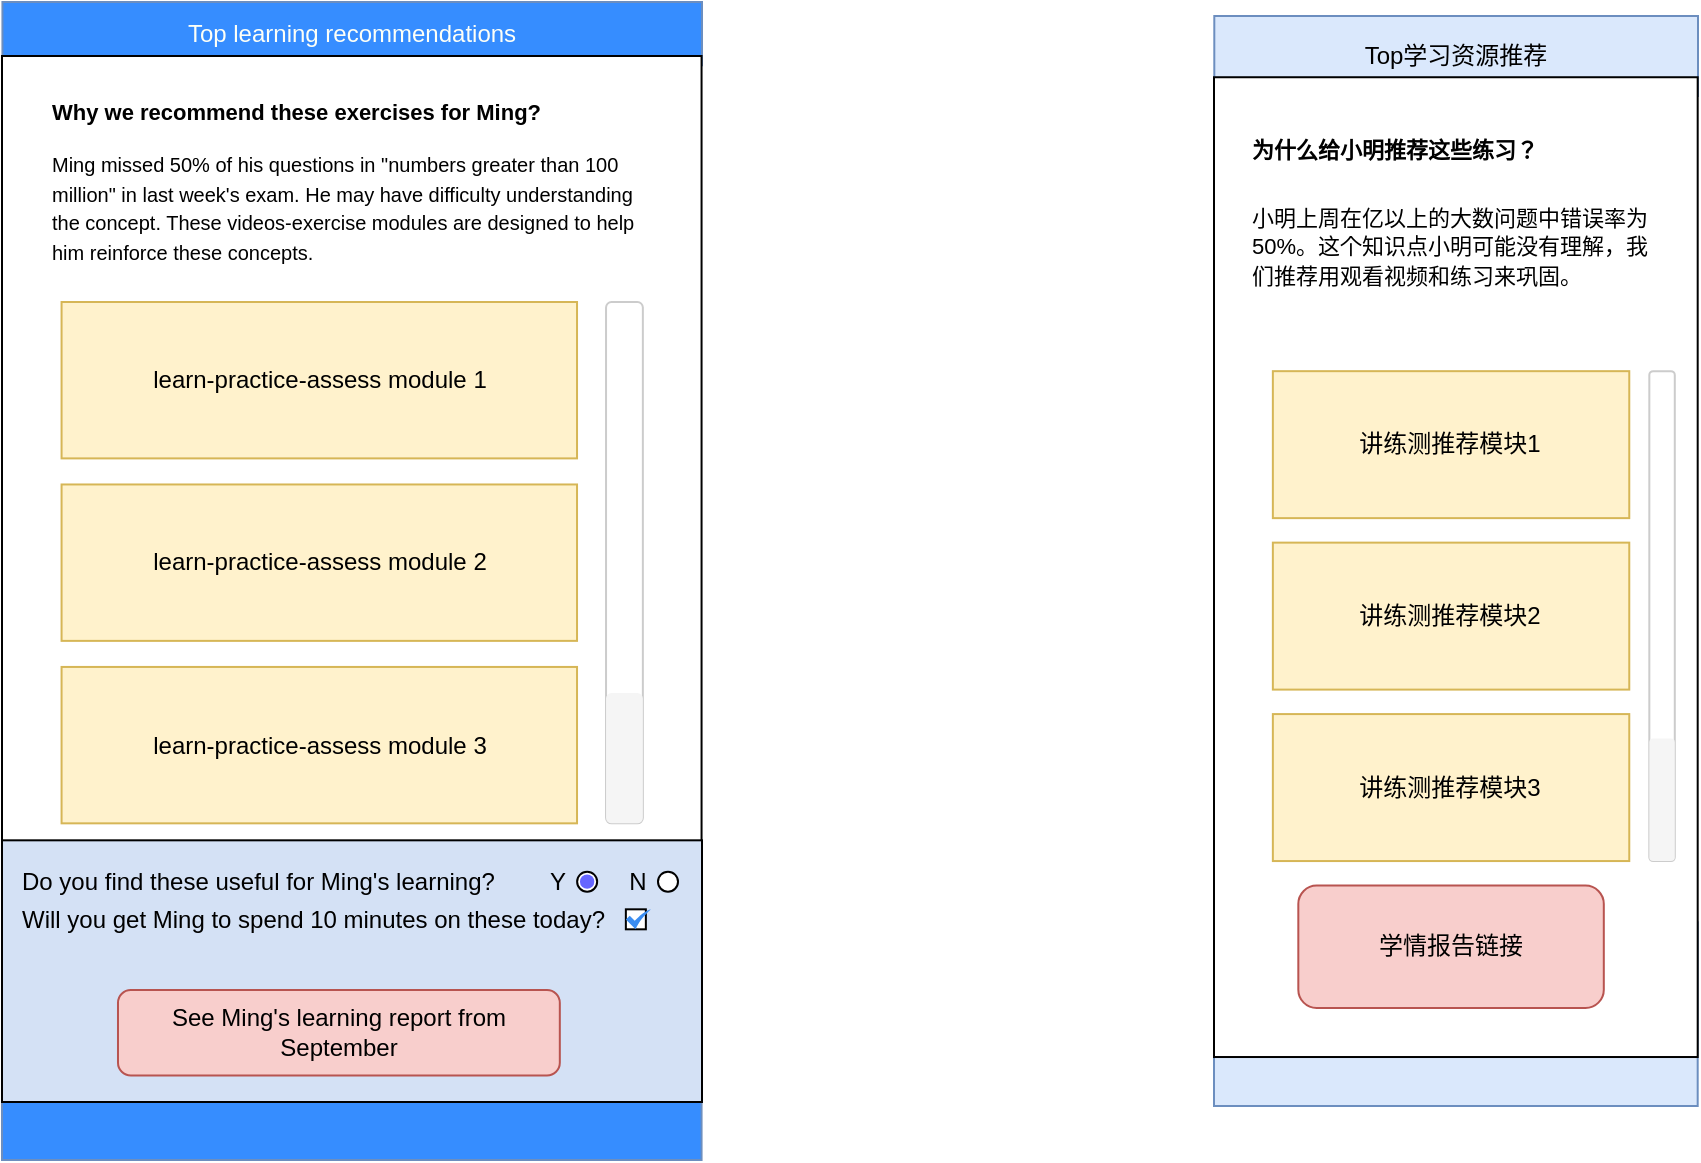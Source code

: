 <mxfile version="13.8.0" type="github">
  <diagram id="XRLAiwTjWuj6m0lgKd-L" name="Page-1">
    <mxGraphModel dx="2864" dy="1051" grid="1" gridSize="10" guides="1" tooltips="1" connect="1" arrows="1" fold="1" page="1" pageScale="1" pageWidth="827" pageHeight="1169" math="0" shadow="0">
      <root>
        <mxCell id="0" />
        <mxCell id="1" parent="0" />
        <mxCell id="PljOsR7fZy3H20qurfGT-23" value="" style="group" parent="1" vertex="1" connectable="0">
          <mxGeometry x="318" y="135" width="242" height="545" as="geometry" />
        </mxCell>
        <mxCell id="PljOsR7fZy3H20qurfGT-12" value="" style="rounded=0;whiteSpace=wrap;html=1;fillColor=#dae8fc;strokeColor=#6c8ebf;" parent="PljOsR7fZy3H20qurfGT-23" vertex="1">
          <mxGeometry y="453.146" width="241.847" height="91.854" as="geometry" />
        </mxCell>
        <mxCell id="PljOsR7fZy3H20qurfGT-13" value="Top学习资源推荐" style="rounded=0;whiteSpace=wrap;html=1;fillColor=#dae8fc;strokeColor=#6c8ebf;" parent="PljOsR7fZy3H20qurfGT-23" vertex="1">
          <mxGeometry x="0.15" width="241.85" height="40" as="geometry" />
        </mxCell>
        <mxCell id="PljOsR7fZy3H20qurfGT-14" value="" style="rounded=0;whiteSpace=wrap;html=1;" parent="PljOsR7fZy3H20qurfGT-23" vertex="1">
          <mxGeometry y="30.618" width="241.847" height="489.888" as="geometry" />
        </mxCell>
        <mxCell id="PljOsR7fZy3H20qurfGT-15" value="&lt;h1&gt;&lt;font style=&quot;font-size: 11px&quot;&gt;为什么给小明推荐这些练习？&amp;nbsp;&lt;/font&gt;&lt;/h1&gt;&lt;div&gt;&lt;font&gt;&lt;span style=&quot;font-size: 11px&quot;&gt;小明上周在亿以上的大数问题中错误率为50%。这个知识点小明可能没有理解，我们推荐用观看视频和练习来巩固。&lt;/span&gt;&lt;br&gt;&lt;/font&gt;&lt;/div&gt;" style="text;html=1;strokeColor=none;fillColor=none;spacing=5;spacingTop=-20;whiteSpace=wrap;overflow=hidden;rounded=0;" parent="PljOsR7fZy3H20qurfGT-23" vertex="1">
          <mxGeometry x="14.002" y="42.865" width="216.39" height="134.719" as="geometry" />
        </mxCell>
        <mxCell id="PljOsR7fZy3H20qurfGT-16" value="" style="rounded=1;whiteSpace=wrap;html=1;strokeColor=#CCCCCC;" parent="PljOsR7fZy3H20qurfGT-23" vertex="1">
          <mxGeometry x="217.663" y="177.584" width="12.729" height="244.944" as="geometry" />
        </mxCell>
        <mxCell id="PljOsR7fZy3H20qurfGT-17" value="学情报告链接" style="rounded=1;whiteSpace=wrap;html=1;fillColor=#f8cecc;strokeColor=#b85450;" parent="PljOsR7fZy3H20qurfGT-23" vertex="1">
          <mxGeometry x="42.158" y="434.775" width="152.746" height="61.236" as="geometry" />
        </mxCell>
        <mxCell id="PljOsR7fZy3H20qurfGT-18" value="讲练测推荐模块1" style="rounded=0;whiteSpace=wrap;html=1;fillColor=#fff2cc;strokeColor=#d6b656;" parent="PljOsR7fZy3H20qurfGT-23" vertex="1">
          <mxGeometry x="29.429" y="177.584" width="178.203" height="73.483" as="geometry" />
        </mxCell>
        <mxCell id="PljOsR7fZy3H20qurfGT-19" value="讲练测推荐模块2" style="rounded=0;whiteSpace=wrap;html=1;fillColor=#fff2cc;strokeColor=#d6b656;" parent="PljOsR7fZy3H20qurfGT-23" vertex="1">
          <mxGeometry x="29.429" y="263.315" width="178.203" height="73.483" as="geometry" />
        </mxCell>
        <mxCell id="PljOsR7fZy3H20qurfGT-20" value="讲练测推荐模块3" style="rounded=0;whiteSpace=wrap;html=1;fillColor=#fff2cc;strokeColor=#d6b656;" parent="PljOsR7fZy3H20qurfGT-23" vertex="1">
          <mxGeometry x="29.429" y="349.045" width="178.203" height="73.483" as="geometry" />
        </mxCell>
        <mxCell id="PljOsR7fZy3H20qurfGT-21" value="" style="rounded=1;whiteSpace=wrap;html=1;fillColor=#f5f5f5;fontColor=#333333;strokeColor=none;" parent="PljOsR7fZy3H20qurfGT-23" vertex="1">
          <mxGeometry x="217.663" y="361.292" width="12.729" height="61.236" as="geometry" />
        </mxCell>
        <mxCell id="cHVb-Sj2rBA2ZM8bVBHV-2" value="" style="group" vertex="1" connectable="0" parent="1">
          <mxGeometry x="-288" y="128" width="357.5" height="579" as="geometry" />
        </mxCell>
        <mxCell id="PljOsR7fZy3H20qurfGT-2" value="" style="rounded=0;whiteSpace=wrap;html=1;strokeColor=#6c8ebf;fillColor=#368DFF;" parent="cHVb-Sj2rBA2ZM8bVBHV-2" vertex="1">
          <mxGeometry y="549" width="349.78" height="30" as="geometry" />
        </mxCell>
        <mxCell id="PljOsR7fZy3H20qurfGT-1" value="&lt;font color=&quot;#fdfff7&quot;&gt;Top learning recommendations&lt;/font&gt;" style="rounded=0;whiteSpace=wrap;html=1;strokeColor=#6c8ebf;fillColor=#368DFF;" parent="cHVb-Sj2rBA2ZM8bVBHV-2" vertex="1">
          <mxGeometry x="0.215" width="349.785" height="31.636" as="geometry" />
        </mxCell>
        <mxCell id="PljOsR7fZy3H20qurfGT-3" value="" style="rounded=0;whiteSpace=wrap;html=1;" parent="cHVb-Sj2rBA2ZM8bVBHV-2" vertex="1">
          <mxGeometry y="27" width="349.78" height="394" as="geometry" />
        </mxCell>
        <mxCell id="PljOsR7fZy3H20qurfGT-6" value="&lt;p&gt;&lt;span style=&quot;font-size: 11px&quot;&gt;&lt;b&gt;Why we recommend these exercises for Ming?&lt;/b&gt;&lt;/span&gt;&lt;/p&gt;&lt;p&gt;&lt;font&gt;&lt;font style=&quot;font-size: 10px&quot;&gt;Ming missed 50% of his questions in &quot;numbers greater than 100 million&quot; in last week&#39;s exam. He may have difficulty understanding the concept. These videos-exercise modules are designed to help him reinforce these concepts.&amp;nbsp;&lt;/font&gt;&lt;/font&gt;&lt;/p&gt;" style="text;html=1;strokeColor=none;fillColor=none;spacing=5;spacingTop=-20;whiteSpace=wrap;overflow=hidden;rounded=0;" parent="cHVb-Sj2rBA2ZM8bVBHV-2" vertex="1">
          <mxGeometry x="20.246" y="45.62" width="312.954" height="133.653" as="geometry" />
        </mxCell>
        <mxCell id="PljOsR7fZy3H20qurfGT-10" value="" style="rounded=1;whiteSpace=wrap;html=1;strokeColor=#CCCCCC;" parent="cHVb-Sj2rBA2ZM8bVBHV-2" vertex="1">
          <mxGeometry x="302.021" y="149.999" width="18.409" height="260.674" as="geometry" />
        </mxCell>
        <mxCell id="PljOsR7fZy3H20qurfGT-5" value="learn-practice-assess module 1" style="rounded=0;whiteSpace=wrap;html=1;fillColor=#fff2cc;strokeColor=#d6b656;" parent="cHVb-Sj2rBA2ZM8bVBHV-2" vertex="1">
          <mxGeometry x="29.783" y="149.999" width="257.732" height="78.202" as="geometry" />
        </mxCell>
        <mxCell id="PljOsR7fZy3H20qurfGT-7" value="learn-practice-assess module 2" style="rounded=0;whiteSpace=wrap;html=1;fillColor=#fff2cc;strokeColor=#d6b656;" parent="cHVb-Sj2rBA2ZM8bVBHV-2" vertex="1">
          <mxGeometry x="29.783" y="241.235" width="257.732" height="78.202" as="geometry" />
        </mxCell>
        <mxCell id="PljOsR7fZy3H20qurfGT-8" value="learn-practice-assess module 3" style="rounded=0;whiteSpace=wrap;html=1;fillColor=#fff2cc;strokeColor=#d6b656;" parent="cHVb-Sj2rBA2ZM8bVBHV-2" vertex="1">
          <mxGeometry x="29.783" y="332.471" width="257.732" height="78.202" as="geometry" />
        </mxCell>
        <mxCell id="PljOsR7fZy3H20qurfGT-9" value="" style="rounded=1;whiteSpace=wrap;html=1;fillColor=#f5f5f5;fontColor=#333333;strokeColor=none;" parent="cHVb-Sj2rBA2ZM8bVBHV-2" vertex="1">
          <mxGeometry x="302.021" y="345.504" width="18.409" height="65.169" as="geometry" />
        </mxCell>
        <mxCell id="3JirW67J5OosZr8UNJjr-26" value="" style="rounded=0;whiteSpace=wrap;html=1;fontSize=5;align=left;fillColor=#D4E1F5;" parent="cHVb-Sj2rBA2ZM8bVBHV-2" vertex="1">
          <mxGeometry y="419.16" width="350" height="130.84" as="geometry" />
        </mxCell>
        <mxCell id="PljOsR7fZy3H20qurfGT-4" value="See Ming&#39;s learning report from September" style="rounded=1;whiteSpace=wrap;html=1;fillColor=#f8cecc;strokeColor=#b85450;" parent="cHVb-Sj2rBA2ZM8bVBHV-2" vertex="1">
          <mxGeometry x="57.997" y="494.001" width="220.917" height="42.772" as="geometry" />
        </mxCell>
        <mxCell id="3JirW67J5OosZr8UNJjr-16" value="" style="group" parent="cHVb-Sj2rBA2ZM8bVBHV-2" vertex="1" connectable="0">
          <mxGeometry x="7.5" y="422.02" width="350" height="136" as="geometry" />
        </mxCell>
        <mxCell id="3JirW67J5OosZr8UNJjr-2" value="Do you find these useful for Ming&#39;s learning?" style="rounded=0;whiteSpace=wrap;html=1;align=left;strokeColor=none;fillColor=none;" parent="3JirW67J5OosZr8UNJjr-16" vertex="1">
          <mxGeometry y="2.0" width="335.86" height="31.64" as="geometry" />
        </mxCell>
        <mxCell id="3JirW67J5OosZr8UNJjr-25" value="" style="group" parent="3JirW67J5OosZr8UNJjr-16" vertex="1" connectable="0">
          <mxGeometry y="20.82" width="350" height="110" as="geometry" />
        </mxCell>
        <mxCell id="3JirW67J5OosZr8UNJjr-1" value="&lt;span&gt;Will you get Ming to spend 10 minutes on these today?&amp;nbsp;&amp;nbsp;&lt;/span&gt;" style="rounded=0;whiteSpace=wrap;html=1;align=left;strokeColor=none;fillColor=none;" parent="3JirW67J5OosZr8UNJjr-25" vertex="1">
          <mxGeometry width="335.86" height="31.64" as="geometry" />
        </mxCell>
        <mxCell id="3JirW67J5OosZr8UNJjr-10" value="" style="group" parent="3JirW67J5OosZr8UNJjr-25" vertex="1" connectable="0">
          <mxGeometry x="304.43" y="10.82" width="12.5" height="10" as="geometry" />
        </mxCell>
        <mxCell id="3JirW67J5OosZr8UNJjr-7" value="" style="whiteSpace=wrap;html=1;aspect=fixed;fontSize=5;align=left;" parent="3JirW67J5OosZr8UNJjr-10" vertex="1">
          <mxGeometry width="10" height="10" as="geometry" />
        </mxCell>
        <mxCell id="3JirW67J5OosZr8UNJjr-9" value="" style="html=1;aspect=fixed;strokeColor=none;shadow=0;align=center;verticalAlign=top;fillColor=#3B8DF1;shape=mxgraph.gcp2.check;fontSize=5;" parent="3JirW67J5OosZr8UNJjr-10" vertex="1">
          <mxGeometry width="12.5" height="10" as="geometry" />
        </mxCell>
        <mxCell id="cHVb-Sj2rBA2ZM8bVBHV-6" value="Y" style="text;html=1;strokeColor=none;fillColor=none;align=center;verticalAlign=middle;whiteSpace=wrap;rounded=0;" vertex="1" parent="3JirW67J5OosZr8UNJjr-16">
          <mxGeometry x="260.5" y="10.82" width="19.57" height="14" as="geometry" />
        </mxCell>
        <mxCell id="cHVb-Sj2rBA2ZM8bVBHV-36" value="N" style="text;html=1;strokeColor=none;fillColor=none;align=center;verticalAlign=middle;whiteSpace=wrap;rounded=0;" vertex="1" parent="3JirW67J5OosZr8UNJjr-16">
          <mxGeometry x="300.93" y="10.82" width="19.57" height="14" as="geometry" />
        </mxCell>
        <mxCell id="cHVb-Sj2rBA2ZM8bVBHV-60" value="&lt;span style=&quot;color: rgba(0 , 0 , 0 , 0) ; font-family: monospace ; font-size: 0px&quot;&gt;%3CmxGraphModel%3E%3Croot%3E%3CmxCell%20id%3D%220%22%2F%3E%3CmxCell%20id%3D%221%22%20parent%3D%220%22%2F%3E%3CmxCell%20id%3D%222%22%20value%3D%22%22%20style%3D%22group%22%20vertex%3D%221%22%20connectable%3D%220%22%20parent%3D%221%22%3E%3CmxGeometry%20x%3D%22-288%22%20y%3D%22128%22%20width%3D%22357.5%22%20height%3D%22579%22%20as%3D%22geometry%22%2F%3E%3C%2FmxCell%3E%3CmxCell%20id%3D%223%22%20value%3D%22%22%20style%3D%22rounded%3D0%3BwhiteSpace%3Dwrap%3Bhtml%3D1%3BstrokeColor%3D%236c8ebf%3BfillColor%3D%23368DFF%3B%22%20vertex%3D%221%22%20parent%3D%222%22%3E%3CmxGeometry%20y%3D%22549%22%20width%3D%22349.78%22%20height%3D%2230%22%20as%3D%22geometry%22%2F%3E%3C%2FmxCell%3E%3CmxCell%20id%3D%224%22%20value%3D%22%26lt%3Bfont%20color%3D%26quot%3B%23fdfff7%26quot%3B%26gt%3BTop%20learning%20recommendations%26lt%3B%2Ffont%26gt%3B%22%20style%3D%22rounded%3D0%3BwhiteSpace%3Dwrap%3Bhtml%3D1%3BstrokeColor%3D%236c8ebf%3BfillColor%3D%23368DFF%3B%22%20vertex%3D%221%22%20parent%3D%222%22%3E%3CmxGeometry%20x%3D%220.215%22%20width%3D%22349.785%22%20height%3D%2231.636%22%20as%3D%22geometry%22%2F%3E%3C%2FmxCell%3E%3CmxCell%20id%3D%225%22%20value%3D%22%22%20style%3D%22rounded%3D0%3BwhiteSpace%3Dwrap%3Bhtml%3D1%3B%22%20vertex%3D%221%22%20parent%3D%222%22%3E%3CmxGeometry%20y%3D%2227%22%20width%3D%22349.78%22%20height%3D%22394%22%20as%3D%22geometry%22%2F%3E%3C%2FmxCell%3E%3CmxCell%20id%3D%226%22%20value%3D%22%26lt%3Bp%26gt%3B%26lt%3Bspan%20style%3D%26quot%3Bfont-size%3A%2011px%26quot%3B%26gt%3B%26lt%3Bb%26gt%3BWhy%20we%20recommend%20these%20exercises%20for%20Ming%3F%26lt%3B%2Fb%26gt%3B%26lt%3B%2Fspan%26gt%3B%26lt%3B%2Fp%26gt%3B%26lt%3Bp%26gt%3B%26lt%3Bfont%26gt%3B%26lt%3Bfont%20style%3D%26quot%3Bfont-size%3A%2010px%26quot%3B%26gt%3BMing%20missed%2050%25%20of%20his%20questions%20in%20%26quot%3Bnumbers%20greater%20than%20100%20million%26quot%3B%20in%20last%20week&#39;s%20exam.%20He%20may%20have%20difficulty%20understanding%20the%20concept.%20These%20videos-exercise%20modules%20are%20designed%20to%20help%20him%20reinforce%20these%20concepts.%26amp%3Bnbsp%3B%26lt%3B%2Ffont%26gt%3B%26lt%3B%2Ffont%26gt%3B%26lt%3B%2Fp%26gt%3B%22%20style%3D%22text%3Bhtml%3D1%3BstrokeColor%3Dnone%3BfillColor%3Dnone%3Bspacing%3D5%3BspacingTop%3D-20%3BwhiteSpace%3Dwrap%3Boverflow%3Dhidden%3Brounded%3D0%3B%22%20vertex%3D%221%22%20parent%3D%222%22%3E%3CmxGeometry%20x%3D%2220.246%22%20y%3D%2245.62%22%20width%3D%22312.954%22%20height%3D%22133.653%22%20as%3D%22geometry%22%2F%3E%3C%2FmxCell%3E%3CmxCell%20id%3D%227%22%20value%3D%22%22%20style%3D%22rounded%3D1%3BwhiteSpace%3Dwrap%3Bhtml%3D1%3BstrokeColor%3D%23CCCCCC%3B%22%20vertex%3D%221%22%20parent%3D%222%22%3E%3CmxGeometry%20x%3D%22302.021%22%20y%3D%22149.999%22%20width%3D%2218.409%22%20height%3D%22260.674%22%20as%3D%22geometry%22%2F%3E%3C%2FmxCell%3E%3CmxCell%20id%3D%228%22%20value%3D%22learn-practice-assess%20module%201%22%20style%3D%22rounded%3D0%3BwhiteSpace%3Dwrap%3Bhtml%3D1%3BfillColor%3D%23fff2cc%3BstrokeColor%3D%23d6b656%3B%22%20vertex%3D%221%22%20parent%3D%222%22%3E%3CmxGeometry%20x%3D%2229.783%22%20y%3D%22149.999%22%20width%3D%22257.732%22%20height%3D%2278.202%22%20as%3D%22geometry%22%2F%3E%3C%2FmxCell%3E%3CmxCell%20id%3D%229%22%20value%3D%22learn-practice-assess%20module%202%22%20style%3D%22rounded%3D0%3BwhiteSpace%3Dwrap%3Bhtml%3D1%3BfillColor%3D%23fff2cc%3BstrokeColor%3D%23d6b656%3B%22%20vertex%3D%221%22%20parent%3D%222%22%3E%3CmxGeometry%20x%3D%2229.783%22%20y%3D%22241.235%22%20width%3D%22257.732%22%20height%3D%2278.202%22%20as%3D%22geometry%22%2F%3E%3C%2FmxCell%3E%3CmxCell%20id%3D%2210%22%20value%3D%22learn-practice-assess%20module%203%22%20style%3D%22rounded%3D0%3BwhiteSpace%3Dwrap%3Bhtml%3D1%3BfillColor%3D%23fff2cc%3BstrokeColor%3D%23d6b656%3B%22%20vertex%3D%221%22%20parent%3D%222%22%3E%3CmxGeometry%20x%3D%2229.783%22%20y%3D%22332.471%22%20width%3D%22257.732%22%20height%3D%2278.202%22%20as%3D%22geometry%22%2F%3E%3C%2FmxCell%3E%3CmxCell%20id%3D%2211%22%20value%3D%22%22%20style%3D%22rounded%3D1%3BwhiteSpace%3Dwrap%3Bhtml%3D1%3BfillColor%3D%23f5f5f5%3BfontColor%3D%23333333%3BstrokeColor%3Dnone%3B%22%20vertex%3D%221%22%20parent%3D%222%22%3E%3CmxGeometry%20x%3D%22302.021%22%20y%3D%22345.504%22%20width%3D%2218.409%22%20height%3D%2265.169%22%20as%3D%22geometry%22%2F%3E%3C%2FmxCell%3E%3CmxCell%20id%3D%2212%22%20value%3D%22%22%20style%3D%22rounded%3D0%3BwhiteSpace%3Dwrap%3Bhtml%3D1%3BfontSize%3D5%3Balign%3Dleft%3BfillColor%3D%23D4E1F5%3B%22%20vertex%3D%221%22%20parent%3D%222%22%3E%3CmxGeometry%20y%3D%22419.16%22%20width%3D%22350%22%20height%3D%22130.84%22%20as%3D%22geometry%22%2F%3E%3C%2FmxCell%3E%3CmxCell%20id%3D%2213%22%20value%3D%22See%20Ming&#39;s%20learning%20report%20from%20September%22%20style%3D%22rounded%3D1%3BwhiteSpace%3Dwrap%3Bhtml%3D1%3BfillColor%3D%23f8cecc%3BstrokeColor%3D%23b85450%3B%22%20vertex%3D%221%22%20parent%3D%222%22%3E%3CmxGeometry%20x%3D%2257.997%22%20y%3D%22494.001%22%20width%3D%22220.917%22%20height%3D%2242.772%22%20as%3D%22geometry%22%2F%3E%3C%2FmxCell%3E%3CmxCell%20id%3D%2214%22%20value%3D%22%22%20style%3D%22group%22%20vertex%3D%221%22%20connectable%3D%220%22%20parent%3D%222%22%3E%3CmxGeometry%20x%3D%227.5%22%20y%3D%22422.02%22%20width%3D%22350%22%20height%3D%22136%22%20as%3D%22geometry%22%2F%3E%3C%2FmxCell%3E%3CmxCell%20id%3D%2215%22%20value%3D%22Do%20you%20find%20these%20useful%20for%20Ming&#39;s%20learning%3F%22%20style%3D%22rounded%3D0%3BwhiteSpace%3Dwrap%3Bhtml%3D1%3Balign%3Dleft%3BstrokeColor%3Dnone%3BfillColor%3Dnone%3B%22%20vertex%3D%221%22%20parent%3D%2214%22%3E%3CmxGeometry%20width%3D%22335.86%22%20height%3D%2231.64%22%20as%3D%22geometry%22%2F%3E%3C%2FmxCell%3E%3CmxCell%20id%3D%2216%22%20value%3D%22%22%20style%3D%22group%22%20vertex%3D%221%22%20connectable%3D%220%22%20parent%3D%2214%22%3E%3CmxGeometry%20y%3D%2220.82%22%20width%3D%22350%22%20height%3D%22110%22%20as%3D%22geometry%22%2F%3E%3C%2FmxCell%3E%3CmxCell%20id%3D%2217%22%20value%3D%22%26lt%3Bspan%26gt%3BWill%20you%20get%20Ming%20to%20spend%2010%20minutes%20on%20these%20today%3F%26amp%3Bnbsp%3B%26amp%3Bnbsp%3B%26lt%3B%2Fspan%26gt%3B%22%20style%3D%22rounded%3D0%3BwhiteSpace%3Dwrap%3Bhtml%3D1%3Balign%3Dleft%3BstrokeColor%3Dnone%3BfillColor%3Dnone%3B%22%20vertex%3D%221%22%20parent%3D%2216%22%3E%3CmxGeometry%20width%3D%22335.86%22%20height%3D%2231.64%22%20as%3D%22geometry%22%2F%3E%3C%2FmxCell%3E%3CmxCell%20id%3D%2218%22%20value%3D%22%22%20style%3D%22group%22%20vertex%3D%221%22%20connectable%3D%220%22%20parent%3D%2216%22%3E%3CmxGeometry%20x%3D%22304.43%22%20y%3D%2210.82%22%20width%3D%2212.5%22%20height%3D%2210%22%20as%3D%22geometry%22%2F%3E%3C%2FmxCell%3E%3CmxCell%20id%3D%2219%22%20value%3D%22%22%20style%3D%22whiteSpace%3Dwrap%3Bhtml%3D1%3Baspect%3Dfixed%3BfontSize%3D5%3Balign%3Dleft%3B%22%20vertex%3D%221%22%20parent%3D%2218%22%3E%3CmxGeometry%20width%3D%2210%22%20height%3D%2210%22%20as%3D%22geometry%22%2F%3E%3C%2FmxCell%3E%3CmxCell%20id%3D%2220%22%20value%3D%22%22%20style%3D%22html%3D1%3Baspect%3Dfixed%3BstrokeColor%3Dnone%3Bshadow%3D0%3Balign%3Dcenter%3BverticalAlign%3Dtop%3BfillColor%3D%233B8DF1%3Bshape%3Dmxgraph.gcp2.check%3BfontSize%3D5%3B%22%20vertex%3D%221%22%20parent%3D%2218%22%3E%3CmxGeometry%20width%3D%2212.5%22%20height%3D%2210%22%20as%3D%22geometry%22%2F%3E%3C%2FmxCell%3E%3CmxCell%20id%3D%2221%22%20value%3D%22Y%22%20style%3D%22text%3Bhtml%3D1%3BstrokeColor%3Dnone%3BfillColor%3Dnone%3Balign%3Dcenter%3BverticalAlign%3Dmiddle%3BwhiteSpace%3Dwrap%3Brounded%3D0%3B%22%20vertex%3D%221%22%20parent%3D%2214%22%3E%3CmxGeometry%20x%3D%22260.5%22%20y%3D%228.82%22%20width%3D%2219.57%22%20height%3D%2214%22%20as%3D%22geometry%22%2F%3E%3C%2FmxCell%3E%3CmxCell%20id%3D%2222%22%20value%3D%22N%22%20style%3D%22text%3Bhtml%3D1%3BstrokeColor%3Dnone%3BfillColor%3Dnone%3Balign%3Dcenter%3BverticalAlign%3Dmiddle%3BwhiteSpace%3Dwrap%3Brounded%3D0%3B%22%20vertex%3D%221%22%20parent%3D%2214%22%3E%3CmxGeometry%20x%3D%22300.93%22%20y%3D%228.82%22%20width%3D%2219.57%22%20height%3D%2214%22%20as%3D%22geometry%22%2F%3E%3C%2FmxCell%3E%3CmxCell%20id%3D%2223%22%20value%3D%22%22%20style%3D%22ellipse%3BwhiteSpace%3Dwrap%3Bhtml%3D1%3Baspect%3Dfixed%3B%22%20vertex%3D%221%22%20parent%3D%2214%22%3E%3CmxGeometry%20x%3D%22280.07%22%20y%3D%2212.82%22%20width%3D%2210%22%20height%3D%2210%22%20as%3D%22geometry%22%2F%3E%3C%2FmxCell%3E%3C%2Froot%3E%3C%2FmxGraphModel%3E&lt;/span&gt;" style="ellipse;whiteSpace=wrap;html=1;aspect=fixed;" vertex="1" parent="3JirW67J5OosZr8UNJjr-16">
          <mxGeometry x="320.5" y="12.82" width="10" height="10" as="geometry" />
        </mxCell>
        <mxCell id="cHVb-Sj2rBA2ZM8bVBHV-62" value="" style="group" vertex="1" connectable="0" parent="3JirW67J5OosZr8UNJjr-16">
          <mxGeometry x="280.07" y="12.82" width="10" height="10" as="geometry" />
        </mxCell>
        <mxCell id="cHVb-Sj2rBA2ZM8bVBHV-37" value="&lt;span style=&quot;color: rgba(0 , 0 , 0 , 0) ; font-family: monospace ; font-size: 0px&quot;&gt;%3CmxGraphModel%3E%3Croot%3E%3CmxCell%20id%3D%220%22%2F%3E%3CmxCell%20id%3D%221%22%20parent%3D%220%22%2F%3E%3CmxCell%20id%3D%222%22%20value%3D%22%22%20style%3D%22group%22%20vertex%3D%221%22%20connectable%3D%220%22%20parent%3D%221%22%3E%3CmxGeometry%20x%3D%22-288%22%20y%3D%22128%22%20width%3D%22357.5%22%20height%3D%22579%22%20as%3D%22geometry%22%2F%3E%3C%2FmxCell%3E%3CmxCell%20id%3D%223%22%20value%3D%22%22%20style%3D%22rounded%3D0%3BwhiteSpace%3Dwrap%3Bhtml%3D1%3BstrokeColor%3D%236c8ebf%3BfillColor%3D%23368DFF%3B%22%20vertex%3D%221%22%20parent%3D%222%22%3E%3CmxGeometry%20y%3D%22549%22%20width%3D%22349.78%22%20height%3D%2230%22%20as%3D%22geometry%22%2F%3E%3C%2FmxCell%3E%3CmxCell%20id%3D%224%22%20value%3D%22%26lt%3Bfont%20color%3D%26quot%3B%23fdfff7%26quot%3B%26gt%3BTop%20learning%20recommendations%26lt%3B%2Ffont%26gt%3B%22%20style%3D%22rounded%3D0%3BwhiteSpace%3Dwrap%3Bhtml%3D1%3BstrokeColor%3D%236c8ebf%3BfillColor%3D%23368DFF%3B%22%20vertex%3D%221%22%20parent%3D%222%22%3E%3CmxGeometry%20x%3D%220.215%22%20width%3D%22349.785%22%20height%3D%2231.636%22%20as%3D%22geometry%22%2F%3E%3C%2FmxCell%3E%3CmxCell%20id%3D%225%22%20value%3D%22%22%20style%3D%22rounded%3D0%3BwhiteSpace%3Dwrap%3Bhtml%3D1%3B%22%20vertex%3D%221%22%20parent%3D%222%22%3E%3CmxGeometry%20y%3D%2227%22%20width%3D%22349.78%22%20height%3D%22394%22%20as%3D%22geometry%22%2F%3E%3C%2FmxCell%3E%3CmxCell%20id%3D%226%22%20value%3D%22%26lt%3Bp%26gt%3B%26lt%3Bspan%20style%3D%26quot%3Bfont-size%3A%2011px%26quot%3B%26gt%3B%26lt%3Bb%26gt%3BWhy%20we%20recommend%20these%20exercises%20for%20Ming%3F%26lt%3B%2Fb%26gt%3B%26lt%3B%2Fspan%26gt%3B%26lt%3B%2Fp%26gt%3B%26lt%3Bp%26gt%3B%26lt%3Bfont%26gt%3B%26lt%3Bfont%20style%3D%26quot%3Bfont-size%3A%2010px%26quot%3B%26gt%3BMing%20missed%2050%25%20of%20his%20questions%20in%20%26quot%3Bnumbers%20greater%20than%20100%20million%26quot%3B%20in%20last%20week&#39;s%20exam.%20He%20may%20have%20difficulty%20understanding%20the%20concept.%20These%20videos-exercise%20modules%20are%20designed%20to%20help%20him%20reinforce%20these%20concepts.%26amp%3Bnbsp%3B%26lt%3B%2Ffont%26gt%3B%26lt%3B%2Ffont%26gt%3B%26lt%3B%2Fp%26gt%3B%22%20style%3D%22text%3Bhtml%3D1%3BstrokeColor%3Dnone%3BfillColor%3Dnone%3Bspacing%3D5%3BspacingTop%3D-20%3BwhiteSpace%3Dwrap%3Boverflow%3Dhidden%3Brounded%3D0%3B%22%20vertex%3D%221%22%20parent%3D%222%22%3E%3CmxGeometry%20x%3D%2220.246%22%20y%3D%2245.62%22%20width%3D%22312.954%22%20height%3D%22133.653%22%20as%3D%22geometry%22%2F%3E%3C%2FmxCell%3E%3CmxCell%20id%3D%227%22%20value%3D%22%22%20style%3D%22rounded%3D1%3BwhiteSpace%3Dwrap%3Bhtml%3D1%3BstrokeColor%3D%23CCCCCC%3B%22%20vertex%3D%221%22%20parent%3D%222%22%3E%3CmxGeometry%20x%3D%22302.021%22%20y%3D%22149.999%22%20width%3D%2218.409%22%20height%3D%22260.674%22%20as%3D%22geometry%22%2F%3E%3C%2FmxCell%3E%3CmxCell%20id%3D%228%22%20value%3D%22learn-practice-assess%20module%201%22%20style%3D%22rounded%3D0%3BwhiteSpace%3Dwrap%3Bhtml%3D1%3BfillColor%3D%23fff2cc%3BstrokeColor%3D%23d6b656%3B%22%20vertex%3D%221%22%20parent%3D%222%22%3E%3CmxGeometry%20x%3D%2229.783%22%20y%3D%22149.999%22%20width%3D%22257.732%22%20height%3D%2278.202%22%20as%3D%22geometry%22%2F%3E%3C%2FmxCell%3E%3CmxCell%20id%3D%229%22%20value%3D%22learn-practice-assess%20module%202%22%20style%3D%22rounded%3D0%3BwhiteSpace%3Dwrap%3Bhtml%3D1%3BfillColor%3D%23fff2cc%3BstrokeColor%3D%23d6b656%3B%22%20vertex%3D%221%22%20parent%3D%222%22%3E%3CmxGeometry%20x%3D%2229.783%22%20y%3D%22241.235%22%20width%3D%22257.732%22%20height%3D%2278.202%22%20as%3D%22geometry%22%2F%3E%3C%2FmxCell%3E%3CmxCell%20id%3D%2210%22%20value%3D%22learn-practice-assess%20module%203%22%20style%3D%22rounded%3D0%3BwhiteSpace%3Dwrap%3Bhtml%3D1%3BfillColor%3D%23fff2cc%3BstrokeColor%3D%23d6b656%3B%22%20vertex%3D%221%22%20parent%3D%222%22%3E%3CmxGeometry%20x%3D%2229.783%22%20y%3D%22332.471%22%20width%3D%22257.732%22%20height%3D%2278.202%22%20as%3D%22geometry%22%2F%3E%3C%2FmxCell%3E%3CmxCell%20id%3D%2211%22%20value%3D%22%22%20style%3D%22rounded%3D1%3BwhiteSpace%3Dwrap%3Bhtml%3D1%3BfillColor%3D%23f5f5f5%3BfontColor%3D%23333333%3BstrokeColor%3Dnone%3B%22%20vertex%3D%221%22%20parent%3D%222%22%3E%3CmxGeometry%20x%3D%22302.021%22%20y%3D%22345.504%22%20width%3D%2218.409%22%20height%3D%2265.169%22%20as%3D%22geometry%22%2F%3E%3C%2FmxCell%3E%3CmxCell%20id%3D%2212%22%20value%3D%22%22%20style%3D%22rounded%3D0%3BwhiteSpace%3Dwrap%3Bhtml%3D1%3BfontSize%3D5%3Balign%3Dleft%3BfillColor%3D%23D4E1F5%3B%22%20vertex%3D%221%22%20parent%3D%222%22%3E%3CmxGeometry%20y%3D%22419.16%22%20width%3D%22350%22%20height%3D%22130.84%22%20as%3D%22geometry%22%2F%3E%3C%2FmxCell%3E%3CmxCell%20id%3D%2213%22%20value%3D%22See%20Ming&#39;s%20learning%20report%20from%20September%22%20style%3D%22rounded%3D1%3BwhiteSpace%3Dwrap%3Bhtml%3D1%3BfillColor%3D%23f8cecc%3BstrokeColor%3D%23b85450%3B%22%20vertex%3D%221%22%20parent%3D%222%22%3E%3CmxGeometry%20x%3D%2257.997%22%20y%3D%22494.001%22%20width%3D%22220.917%22%20height%3D%2242.772%22%20as%3D%22geometry%22%2F%3E%3C%2FmxCell%3E%3CmxCell%20id%3D%2214%22%20value%3D%22%22%20style%3D%22group%22%20vertex%3D%221%22%20connectable%3D%220%22%20parent%3D%222%22%3E%3CmxGeometry%20x%3D%227.5%22%20y%3D%22422.02%22%20width%3D%22350%22%20height%3D%22136%22%20as%3D%22geometry%22%2F%3E%3C%2FmxCell%3E%3CmxCell%20id%3D%2215%22%20value%3D%22Do%20you%20find%20these%20useful%20for%20Ming&#39;s%20learning%3F%22%20style%3D%22rounded%3D0%3BwhiteSpace%3Dwrap%3Bhtml%3D1%3Balign%3Dleft%3BstrokeColor%3Dnone%3BfillColor%3Dnone%3B%22%20vertex%3D%221%22%20parent%3D%2214%22%3E%3CmxGeometry%20width%3D%22335.86%22%20height%3D%2231.64%22%20as%3D%22geometry%22%2F%3E%3C%2FmxCell%3E%3CmxCell%20id%3D%2216%22%20value%3D%22%22%20style%3D%22group%22%20vertex%3D%221%22%20connectable%3D%220%22%20parent%3D%2214%22%3E%3CmxGeometry%20y%3D%2220.82%22%20width%3D%22350%22%20height%3D%22110%22%20as%3D%22geometry%22%2F%3E%3C%2FmxCell%3E%3CmxCell%20id%3D%2217%22%20value%3D%22%26lt%3Bspan%26gt%3BWill%20you%20get%20Ming%20to%20spend%2010%20minutes%20on%20these%20today%3F%26amp%3Bnbsp%3B%26amp%3Bnbsp%3B%26lt%3B%2Fspan%26gt%3B%22%20style%3D%22rounded%3D0%3BwhiteSpace%3Dwrap%3Bhtml%3D1%3Balign%3Dleft%3BstrokeColor%3Dnone%3BfillColor%3Dnone%3B%22%20vertex%3D%221%22%20parent%3D%2216%22%3E%3CmxGeometry%20width%3D%22335.86%22%20height%3D%2231.64%22%20as%3D%22geometry%22%2F%3E%3C%2FmxCell%3E%3CmxCell%20id%3D%2218%22%20value%3D%22%22%20style%3D%22group%22%20vertex%3D%221%22%20connectable%3D%220%22%20parent%3D%2216%22%3E%3CmxGeometry%20x%3D%22304.43%22%20y%3D%2210.82%22%20width%3D%2212.5%22%20height%3D%2210%22%20as%3D%22geometry%22%2F%3E%3C%2FmxCell%3E%3CmxCell%20id%3D%2219%22%20value%3D%22%22%20style%3D%22whiteSpace%3Dwrap%3Bhtml%3D1%3Baspect%3Dfixed%3BfontSize%3D5%3Balign%3Dleft%3B%22%20vertex%3D%221%22%20parent%3D%2218%22%3E%3CmxGeometry%20width%3D%2210%22%20height%3D%2210%22%20as%3D%22geometry%22%2F%3E%3C%2FmxCell%3E%3CmxCell%20id%3D%2220%22%20value%3D%22%22%20style%3D%22html%3D1%3Baspect%3Dfixed%3BstrokeColor%3Dnone%3Bshadow%3D0%3Balign%3Dcenter%3BverticalAlign%3Dtop%3BfillColor%3D%233B8DF1%3Bshape%3Dmxgraph.gcp2.check%3BfontSize%3D5%3B%22%20vertex%3D%221%22%20parent%3D%2218%22%3E%3CmxGeometry%20width%3D%2212.5%22%20height%3D%2210%22%20as%3D%22geometry%22%2F%3E%3C%2FmxCell%3E%3CmxCell%20id%3D%2221%22%20value%3D%22Y%22%20style%3D%22text%3Bhtml%3D1%3BstrokeColor%3Dnone%3BfillColor%3Dnone%3Balign%3Dcenter%3BverticalAlign%3Dmiddle%3BwhiteSpace%3Dwrap%3Brounded%3D0%3B%22%20vertex%3D%221%22%20parent%3D%2214%22%3E%3CmxGeometry%20x%3D%22260.5%22%20y%3D%228.82%22%20width%3D%2219.57%22%20height%3D%2214%22%20as%3D%22geometry%22%2F%3E%3C%2FmxCell%3E%3CmxCell%20id%3D%2222%22%20value%3D%22N%22%20style%3D%22text%3Bhtml%3D1%3BstrokeColor%3Dnone%3BfillColor%3Dnone%3Balign%3Dcenter%3BverticalAlign%3Dmiddle%3BwhiteSpace%3Dwrap%3Brounded%3D0%3B%22%20vertex%3D%221%22%20parent%3D%2214%22%3E%3CmxGeometry%20x%3D%22300.93%22%20y%3D%228.82%22%20width%3D%2219.57%22%20height%3D%2214%22%20as%3D%22geometry%22%2F%3E%3C%2FmxCell%3E%3CmxCell%20id%3D%2223%22%20value%3D%22%22%20style%3D%22ellipse%3BwhiteSpace%3Dwrap%3Bhtml%3D1%3Baspect%3Dfixed%3B%22%20vertex%3D%221%22%20parent%3D%2214%22%3E%3CmxGeometry%20x%3D%22280.07%22%20y%3D%2212.82%22%20width%3D%2210%22%20height%3D%2210%22%20as%3D%22geometry%22%2F%3E%3C%2FmxCell%3E%3C%2Froot%3E%3C%2FmxGraphModel%3E&lt;/span&gt;" style="ellipse;whiteSpace=wrap;html=1;aspect=fixed;" vertex="1" parent="cHVb-Sj2rBA2ZM8bVBHV-62">
          <mxGeometry width="10" height="10" as="geometry" />
        </mxCell>
        <mxCell id="cHVb-Sj2rBA2ZM8bVBHV-61" value="" style="ellipse;whiteSpace=wrap;html=1;aspect=fixed;fontColor=#333333;strokeColor=none;fillColor=#6666FF;" vertex="1" parent="cHVb-Sj2rBA2ZM8bVBHV-62">
          <mxGeometry x="1.41" y="1.41" width="7.18" height="7.18" as="geometry" />
        </mxCell>
      </root>
    </mxGraphModel>
  </diagram>
</mxfile>
